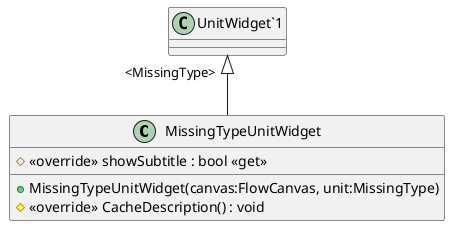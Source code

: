 @startuml
class MissingTypeUnitWidget {
    + MissingTypeUnitWidget(canvas:FlowCanvas, unit:MissingType)
    # <<override>> showSubtitle : bool <<get>>
    # <<override>> CacheDescription() : void
}
"UnitWidget`1" "<MissingType>" <|-- MissingTypeUnitWidget
@enduml
